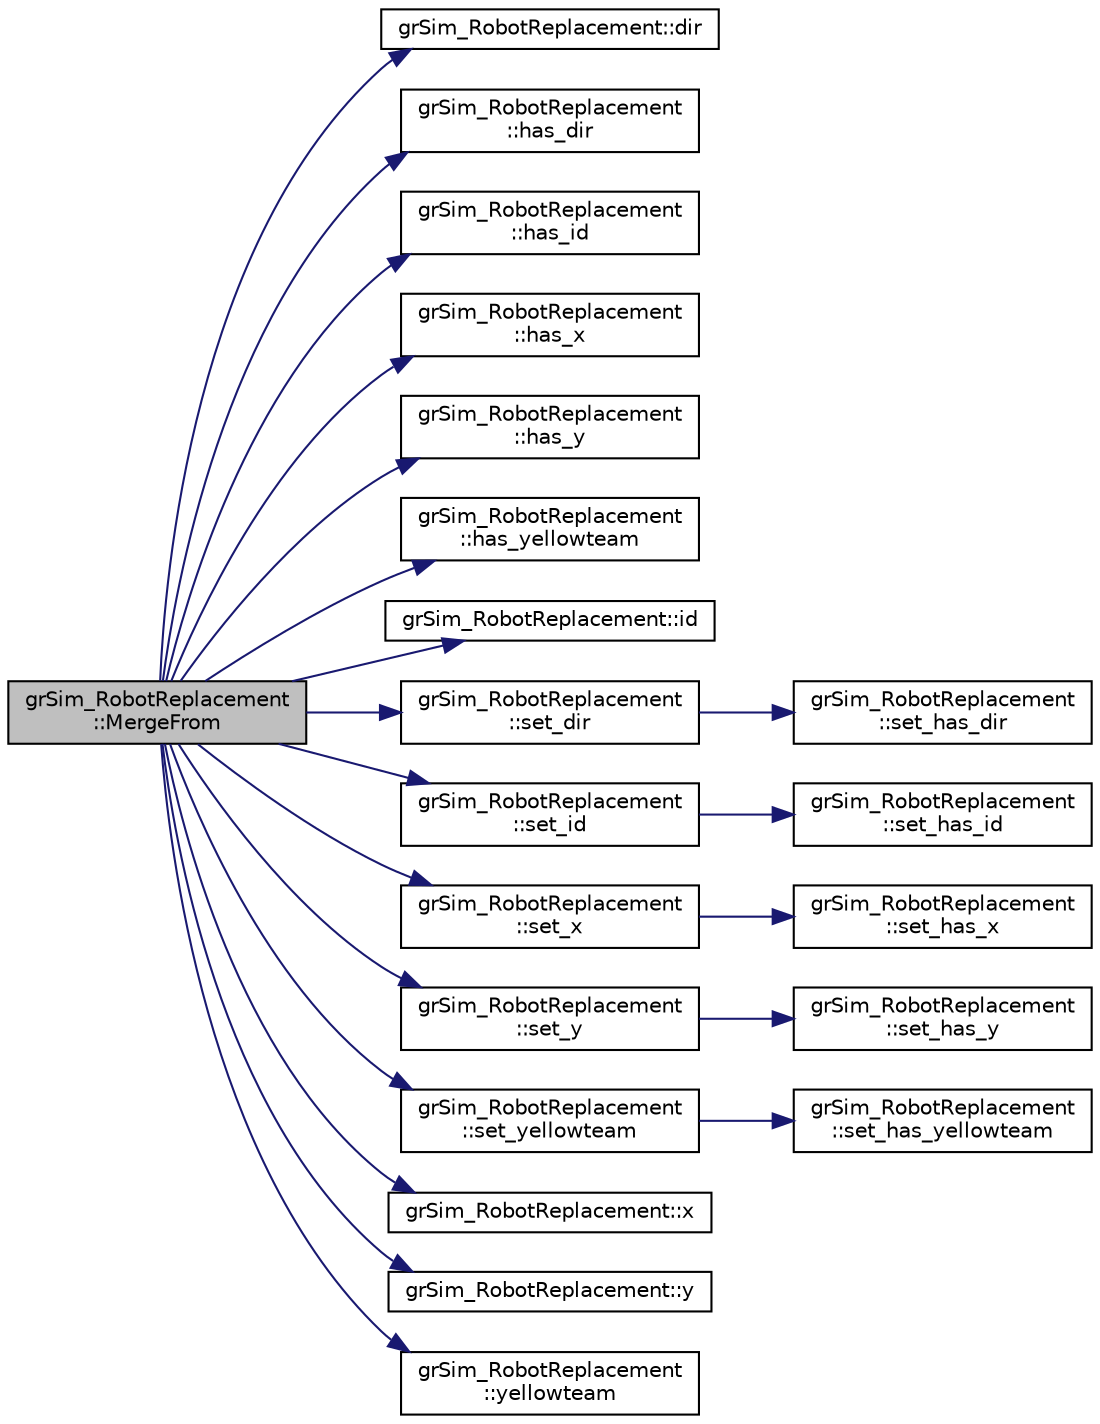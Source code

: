 digraph "grSim_RobotReplacement::MergeFrom"
{
 // INTERACTIVE_SVG=YES
  edge [fontname="Helvetica",fontsize="10",labelfontname="Helvetica",labelfontsize="10"];
  node [fontname="Helvetica",fontsize="10",shape=record];
  rankdir="LR";
  Node1 [label="grSim_RobotReplacement\l::MergeFrom",height=0.2,width=0.4,color="black", fillcolor="grey75", style="filled", fontcolor="black"];
  Node1 -> Node2 [color="midnightblue",fontsize="10",style="solid",fontname="Helvetica"];
  Node2 [label="grSim_RobotReplacement::dir",height=0.2,width=0.4,color="black", fillcolor="white", style="filled",URL="$d5/da8/classgr_sim___robot_replacement.html#ac409ae3d9f9a9bb7bd3e7d137acef23a"];
  Node1 -> Node3 [color="midnightblue",fontsize="10",style="solid",fontname="Helvetica"];
  Node3 [label="grSim_RobotReplacement\l::has_dir",height=0.2,width=0.4,color="black", fillcolor="white", style="filled",URL="$d5/da8/classgr_sim___robot_replacement.html#a0c453b87b3fece57ebcad6616ced92d0"];
  Node1 -> Node4 [color="midnightblue",fontsize="10",style="solid",fontname="Helvetica"];
  Node4 [label="grSim_RobotReplacement\l::has_id",height=0.2,width=0.4,color="black", fillcolor="white", style="filled",URL="$d5/da8/classgr_sim___robot_replacement.html#af957b1d39930964f86fb528936d94cbf"];
  Node1 -> Node5 [color="midnightblue",fontsize="10",style="solid",fontname="Helvetica"];
  Node5 [label="grSim_RobotReplacement\l::has_x",height=0.2,width=0.4,color="black", fillcolor="white", style="filled",URL="$d5/da8/classgr_sim___robot_replacement.html#acfcdd7fc2d61dd9e564572af73821e66"];
  Node1 -> Node6 [color="midnightblue",fontsize="10",style="solid",fontname="Helvetica"];
  Node6 [label="grSim_RobotReplacement\l::has_y",height=0.2,width=0.4,color="black", fillcolor="white", style="filled",URL="$d5/da8/classgr_sim___robot_replacement.html#ad6e3855d3220c7f6c68351d0c595c9fb"];
  Node1 -> Node7 [color="midnightblue",fontsize="10",style="solid",fontname="Helvetica"];
  Node7 [label="grSim_RobotReplacement\l::has_yellowteam",height=0.2,width=0.4,color="black", fillcolor="white", style="filled",URL="$d5/da8/classgr_sim___robot_replacement.html#a75517bc58bf148db35c91987f5e15b88"];
  Node1 -> Node8 [color="midnightblue",fontsize="10",style="solid",fontname="Helvetica"];
  Node8 [label="grSim_RobotReplacement::id",height=0.2,width=0.4,color="black", fillcolor="white", style="filled",URL="$d5/da8/classgr_sim___robot_replacement.html#a2294285cae28c463a002885f0253f6d5"];
  Node1 -> Node9 [color="midnightblue",fontsize="10",style="solid",fontname="Helvetica"];
  Node9 [label="grSim_RobotReplacement\l::set_dir",height=0.2,width=0.4,color="black", fillcolor="white", style="filled",URL="$d5/da8/classgr_sim___robot_replacement.html#ae3ee757cfd77780a23fdbd45b2ec69ca"];
  Node9 -> Node10 [color="midnightblue",fontsize="10",style="solid",fontname="Helvetica"];
  Node10 [label="grSim_RobotReplacement\l::set_has_dir",height=0.2,width=0.4,color="black", fillcolor="white", style="filled",URL="$d5/da8/classgr_sim___robot_replacement.html#a5c262b6a705de41bacc5746803b4403e"];
  Node1 -> Node11 [color="midnightblue",fontsize="10",style="solid",fontname="Helvetica"];
  Node11 [label="grSim_RobotReplacement\l::set_id",height=0.2,width=0.4,color="black", fillcolor="white", style="filled",URL="$d5/da8/classgr_sim___robot_replacement.html#a32508c8c7673ea2656c8344833f77b9c"];
  Node11 -> Node12 [color="midnightblue",fontsize="10",style="solid",fontname="Helvetica"];
  Node12 [label="grSim_RobotReplacement\l::set_has_id",height=0.2,width=0.4,color="black", fillcolor="white", style="filled",URL="$d5/da8/classgr_sim___robot_replacement.html#a125ee3d28be7578476e9a1f942fe4577"];
  Node1 -> Node13 [color="midnightblue",fontsize="10",style="solid",fontname="Helvetica"];
  Node13 [label="grSim_RobotReplacement\l::set_x",height=0.2,width=0.4,color="black", fillcolor="white", style="filled",URL="$d5/da8/classgr_sim___robot_replacement.html#a84506314bef3882fe64f56983d40da86"];
  Node13 -> Node14 [color="midnightblue",fontsize="10",style="solid",fontname="Helvetica"];
  Node14 [label="grSim_RobotReplacement\l::set_has_x",height=0.2,width=0.4,color="black", fillcolor="white", style="filled",URL="$d5/da8/classgr_sim___robot_replacement.html#a00b4b88afb5825be9ae1b88d3d479ddc"];
  Node1 -> Node15 [color="midnightblue",fontsize="10",style="solid",fontname="Helvetica"];
  Node15 [label="grSim_RobotReplacement\l::set_y",height=0.2,width=0.4,color="black", fillcolor="white", style="filled",URL="$d5/da8/classgr_sim___robot_replacement.html#aa15a92e8cdfbd4b0c61279b12b0c2352"];
  Node15 -> Node16 [color="midnightblue",fontsize="10",style="solid",fontname="Helvetica"];
  Node16 [label="grSim_RobotReplacement\l::set_has_y",height=0.2,width=0.4,color="black", fillcolor="white", style="filled",URL="$d5/da8/classgr_sim___robot_replacement.html#a50f8f35d95b9e8c71f433dfb7badc0d1"];
  Node1 -> Node17 [color="midnightblue",fontsize="10",style="solid",fontname="Helvetica"];
  Node17 [label="grSim_RobotReplacement\l::set_yellowteam",height=0.2,width=0.4,color="black", fillcolor="white", style="filled",URL="$d5/da8/classgr_sim___robot_replacement.html#ac696c19db51a85d27d4740da38b13213"];
  Node17 -> Node18 [color="midnightblue",fontsize="10",style="solid",fontname="Helvetica"];
  Node18 [label="grSim_RobotReplacement\l::set_has_yellowteam",height=0.2,width=0.4,color="black", fillcolor="white", style="filled",URL="$d5/da8/classgr_sim___robot_replacement.html#ac97aa91cf516b21e84993fbfbe2509d3"];
  Node1 -> Node19 [color="midnightblue",fontsize="10",style="solid",fontname="Helvetica"];
  Node19 [label="grSim_RobotReplacement::x",height=0.2,width=0.4,color="black", fillcolor="white", style="filled",URL="$d5/da8/classgr_sim___robot_replacement.html#a6171256fdb82fb8fb5309fb26f86936f"];
  Node1 -> Node20 [color="midnightblue",fontsize="10",style="solid",fontname="Helvetica"];
  Node20 [label="grSim_RobotReplacement::y",height=0.2,width=0.4,color="black", fillcolor="white", style="filled",URL="$d5/da8/classgr_sim___robot_replacement.html#aeea1c17150b7a1fca390c10cfe6224af"];
  Node1 -> Node21 [color="midnightblue",fontsize="10",style="solid",fontname="Helvetica"];
  Node21 [label="grSim_RobotReplacement\l::yellowteam",height=0.2,width=0.4,color="black", fillcolor="white", style="filled",URL="$d5/da8/classgr_sim___robot_replacement.html#a8549b89c9e9e10c042f87d7d60e569da"];
}
